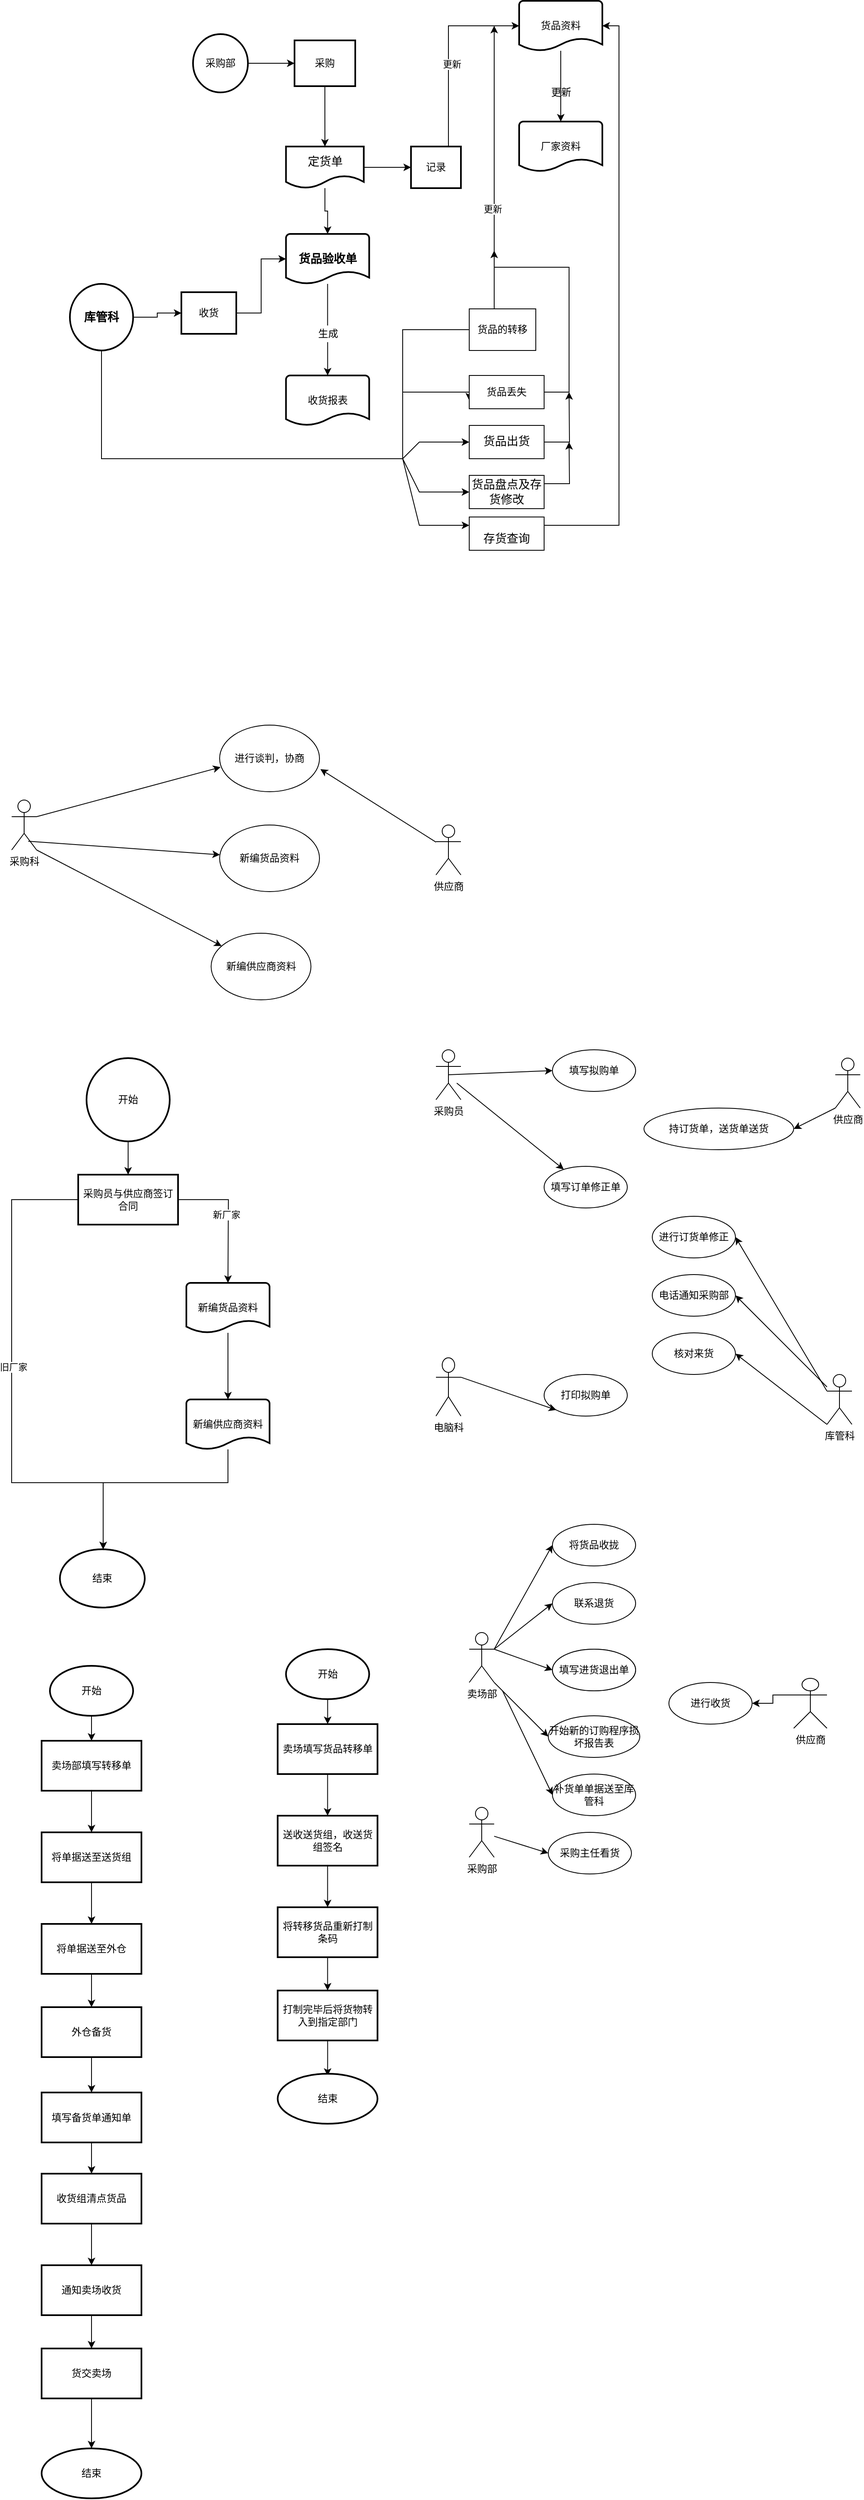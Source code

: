 <mxfile version="17.4.6" type="github">
  <diagram id="sToUNFsGSEGtENM93Ggs" name="Page-1">
    <mxGraphModel dx="1303" dy="792" grid="1" gridSize="10" guides="1" tooltips="1" connect="1" arrows="1" fold="1" page="1" pageScale="1" pageWidth="827" pageHeight="1169" math="0" shadow="0">
      <root>
        <mxCell id="0" />
        <mxCell id="1" parent="0" />
        <mxCell id="CeryBH38kut4belS2bYQ-3" value="收货报表" style="strokeWidth=2;html=1;shape=mxgraph.flowchart.document2;whiteSpace=wrap;size=0.25;" vertex="1" parent="1">
          <mxGeometry x="459.75" y="860" width="100" height="60" as="geometry" />
        </mxCell>
        <mxCell id="CeryBH38kut4belS2bYQ-5" value="厂家资料" style="strokeWidth=2;html=1;shape=mxgraph.flowchart.document2;whiteSpace=wrap;size=0.25;" vertex="1" parent="1">
          <mxGeometry x="740" y="555" width="100" height="60" as="geometry" />
        </mxCell>
        <mxCell id="CeryBH38kut4belS2bYQ-27" style="edgeStyle=orthogonalEdgeStyle;rounded=0;orthogonalLoop=1;jettySize=auto;html=1;entryX=0.5;entryY=0;entryDx=0;entryDy=0;entryPerimeter=0;" edge="1" parent="1" source="CeryBH38kut4belS2bYQ-6" target="CeryBH38kut4belS2bYQ-5">
          <mxGeometry relative="1" as="geometry" />
        </mxCell>
        <mxCell id="CeryBH38kut4belS2bYQ-6" value="&lt;font style=&quot;vertical-align: inherit&quot;&gt;&lt;font style=&quot;vertical-align: inherit&quot;&gt;货品资料&lt;/font&gt;&lt;/font&gt;" style="strokeWidth=2;html=1;shape=mxgraph.flowchart.document2;whiteSpace=wrap;size=0.25;" vertex="1" parent="1">
          <mxGeometry x="740" y="410" width="100" height="60" as="geometry" />
        </mxCell>
        <mxCell id="CeryBH38kut4belS2bYQ-24" style="edgeStyle=orthogonalEdgeStyle;rounded=0;orthogonalLoop=1;jettySize=auto;html=1;startArrow=none;" edge="1" parent="1" source="CeryBH38kut4belS2bYQ-25" target="CeryBH38kut4belS2bYQ-3">
          <mxGeometry relative="1" as="geometry">
            <Array as="points">
              <mxPoint x="510" y="830" />
              <mxPoint x="510" y="830" />
            </Array>
          </mxGeometry>
        </mxCell>
        <mxCell id="CeryBH38kut4belS2bYQ-7" value="&lt;p class=&quot;MsoNormal&quot;&gt;&lt;b&gt;&lt;span style=&quot;font-size: 10.5pt&quot;&gt;&lt;font face=&quot;宋体&quot;&gt;&lt;font style=&quot;vertical-align: inherit&quot;&gt;&lt;font style=&quot;vertical-align: inherit&quot;&gt;货品验收单&lt;/font&gt;&lt;/font&gt;&lt;/font&gt;&lt;/span&gt;&lt;/b&gt;&lt;/p&gt;" style="strokeWidth=2;html=1;shape=mxgraph.flowchart.document2;whiteSpace=wrap;size=0.25;" vertex="1" parent="1">
          <mxGeometry x="459.75" y="690" width="100" height="60" as="geometry" />
        </mxCell>
        <mxCell id="CeryBH38kut4belS2bYQ-34" value="" style="edgeStyle=orthogonalEdgeStyle;rounded=0;orthogonalLoop=1;jettySize=auto;html=1;" edge="1" parent="1" source="CeryBH38kut4belS2bYQ-9" target="CeryBH38kut4belS2bYQ-33">
          <mxGeometry relative="1" as="geometry" />
        </mxCell>
        <mxCell id="CeryBH38kut4belS2bYQ-39" style="edgeStyle=orthogonalEdgeStyle;rounded=0;orthogonalLoop=1;jettySize=auto;html=1;exitX=0.5;exitY=1;exitDx=0;exitDy=0;exitPerimeter=0;entryX=0;entryY=0.75;entryDx=0;entryDy=0;" edge="1" parent="1" source="CeryBH38kut4belS2bYQ-9" target="CeryBH38kut4belS2bYQ-36">
          <mxGeometry relative="1" as="geometry">
            <Array as="points">
              <mxPoint x="238" y="960" />
              <mxPoint x="600" y="960" />
              <mxPoint x="600" y="880" />
            </Array>
          </mxGeometry>
        </mxCell>
        <mxCell id="CeryBH38kut4belS2bYQ-9" value="&lt;span style=&quot;font-size: 14px&quot;&gt;&lt;b&gt;&lt;font style=&quot;vertical-align: inherit&quot;&gt;&lt;font style=&quot;vertical-align: inherit&quot;&gt;库管科&lt;/font&gt;&lt;/font&gt;&lt;/b&gt;&lt;/span&gt;" style="strokeWidth=2;html=1;shape=mxgraph.flowchart.start_2;whiteSpace=wrap;" vertex="1" parent="1">
          <mxGeometry x="200" y="750" width="76" height="80" as="geometry" />
        </mxCell>
        <mxCell id="CeryBH38kut4belS2bYQ-13" value="" style="edgeStyle=orthogonalEdgeStyle;rounded=0;orthogonalLoop=1;jettySize=auto;html=1;" edge="1" parent="1" source="CeryBH38kut4belS2bYQ-11" target="CeryBH38kut4belS2bYQ-12">
          <mxGeometry relative="1" as="geometry" />
        </mxCell>
        <mxCell id="CeryBH38kut4belS2bYQ-11" value="&lt;font style=&quot;vertical-align: inherit&quot;&gt;&lt;font style=&quot;vertical-align: inherit&quot;&gt;采购部&lt;/font&gt;&lt;/font&gt;" style="strokeWidth=2;html=1;shape=mxgraph.flowchart.start_2;whiteSpace=wrap;" vertex="1" parent="1">
          <mxGeometry x="348" y="450" width="66" height="70" as="geometry" />
        </mxCell>
        <mxCell id="CeryBH38kut4belS2bYQ-15" value="" style="edgeStyle=orthogonalEdgeStyle;rounded=0;orthogonalLoop=1;jettySize=auto;html=1;" edge="1" parent="1" source="CeryBH38kut4belS2bYQ-12" target="CeryBH38kut4belS2bYQ-14">
          <mxGeometry relative="1" as="geometry" />
        </mxCell>
        <mxCell id="CeryBH38kut4belS2bYQ-12" value="&lt;font style=&quot;vertical-align: inherit&quot;&gt;&lt;font style=&quot;vertical-align: inherit&quot;&gt;采购&lt;/font&gt;&lt;/font&gt;" style="whiteSpace=wrap;html=1;strokeWidth=2;" vertex="1" parent="1">
          <mxGeometry x="470" y="457.5" width="73" height="55" as="geometry" />
        </mxCell>
        <mxCell id="CeryBH38kut4belS2bYQ-18" value="" style="edgeStyle=orthogonalEdgeStyle;rounded=0;orthogonalLoop=1;jettySize=auto;html=1;" edge="1" parent="1" source="CeryBH38kut4belS2bYQ-14" target="CeryBH38kut4belS2bYQ-17">
          <mxGeometry relative="1" as="geometry" />
        </mxCell>
        <mxCell id="CeryBH38kut4belS2bYQ-21" style="edgeStyle=orthogonalEdgeStyle;rounded=0;orthogonalLoop=1;jettySize=auto;html=1;entryX=0.5;entryY=0;entryDx=0;entryDy=0;entryPerimeter=0;" edge="1" parent="1" source="CeryBH38kut4belS2bYQ-14" target="CeryBH38kut4belS2bYQ-7">
          <mxGeometry relative="1" as="geometry" />
        </mxCell>
        <mxCell id="CeryBH38kut4belS2bYQ-14" value="&lt;p class=&quot;MsoNormal&quot;&gt;&lt;span style=&quot;font-size: 10.5pt&quot;&gt;&lt;font face=&quot;宋体&quot;&gt;&lt;font style=&quot;vertical-align: inherit&quot;&gt;&lt;font style=&quot;vertical-align: inherit&quot;&gt;定货单&lt;/font&gt;&lt;/font&gt;&lt;/font&gt;&lt;/span&gt;&lt;/p&gt;" style="shape=document;whiteSpace=wrap;html=1;boundedLbl=1;strokeWidth=2;" vertex="1" parent="1">
          <mxGeometry x="459.75" y="585" width="93.5" height="50" as="geometry" />
        </mxCell>
        <mxCell id="CeryBH38kut4belS2bYQ-19" style="edgeStyle=orthogonalEdgeStyle;rounded=0;orthogonalLoop=1;jettySize=auto;html=1;exitX=0.75;exitY=0;exitDx=0;exitDy=0;entryX=0;entryY=0.5;entryDx=0;entryDy=0;entryPerimeter=0;" edge="1" parent="1" source="CeryBH38kut4belS2bYQ-17" target="CeryBH38kut4belS2bYQ-6">
          <mxGeometry relative="1" as="geometry">
            <Array as="points">
              <mxPoint x="655" y="440" />
            </Array>
          </mxGeometry>
        </mxCell>
        <mxCell id="CeryBH38kut4belS2bYQ-20" value="&lt;font style=&quot;vertical-align: inherit&quot;&gt;&lt;font style=&quot;vertical-align: inherit&quot;&gt;更新&lt;/font&gt;&lt;/font&gt;" style="edgeLabel;html=1;align=center;verticalAlign=middle;resizable=0;points=[];" vertex="1" connectable="0" parent="CeryBH38kut4belS2bYQ-19">
          <mxGeometry x="-0.141" y="-4" relative="1" as="geometry">
            <mxPoint as="offset" />
          </mxGeometry>
        </mxCell>
        <mxCell id="CeryBH38kut4belS2bYQ-17" value="&lt;font style=&quot;vertical-align: inherit&quot;&gt;&lt;font style=&quot;vertical-align: inherit&quot;&gt;记录&lt;/font&gt;&lt;/font&gt;" style="whiteSpace=wrap;html=1;strokeWidth=2;" vertex="1" parent="1">
          <mxGeometry x="610" y="585" width="60" height="50" as="geometry" />
        </mxCell>
        <mxCell id="CeryBH38kut4belS2bYQ-25" value="&lt;font style=&quot;vertical-align: inherit&quot;&gt;&lt;font style=&quot;vertical-align: inherit&quot;&gt;生成&lt;/font&gt;&lt;/font&gt;" style="text;html=1;resizable=0;autosize=1;align=center;verticalAlign=middle;points=[];fillColor=none;strokeColor=none;rounded=0;" vertex="1" parent="1">
          <mxGeometry x="489.75" y="800" width="40" height="20" as="geometry" />
        </mxCell>
        <mxCell id="CeryBH38kut4belS2bYQ-26" value="" style="edgeStyle=orthogonalEdgeStyle;rounded=0;orthogonalLoop=1;jettySize=auto;html=1;endArrow=none;" edge="1" parent="1" source="CeryBH38kut4belS2bYQ-7" target="CeryBH38kut4belS2bYQ-25">
          <mxGeometry relative="1" as="geometry">
            <mxPoint x="509.857" y="750" as="sourcePoint" />
            <mxPoint x="509.857" y="860" as="targetPoint" />
            <Array as="points" />
          </mxGeometry>
        </mxCell>
        <mxCell id="CeryBH38kut4belS2bYQ-28" value="&lt;font style=&quot;vertical-align: inherit&quot;&gt;&lt;font style=&quot;vertical-align: inherit&quot;&gt;&lt;font style=&quot;vertical-align: inherit&quot;&gt;&lt;font style=&quot;vertical-align: inherit&quot;&gt;&lt;font style=&quot;vertical-align: inherit&quot;&gt;&lt;font style=&quot;vertical-align: inherit&quot;&gt;更新&lt;/font&gt;&lt;/font&gt;&lt;/font&gt;&lt;/font&gt;&lt;/font&gt;&lt;/font&gt;" style="text;html=1;resizable=0;autosize=1;align=center;verticalAlign=middle;points=[];fillColor=none;strokeColor=none;rounded=0;" vertex="1" parent="1">
          <mxGeometry x="770" y="510" width="40" height="20" as="geometry" />
        </mxCell>
        <mxCell id="CeryBH38kut4belS2bYQ-31" style="edgeStyle=orthogonalEdgeStyle;rounded=0;orthogonalLoop=1;jettySize=auto;html=1;exitX=0.5;exitY=0;exitDx=0;exitDy=0;" edge="1" parent="1" source="CeryBH38kut4belS2bYQ-30">
          <mxGeometry relative="1" as="geometry">
            <mxPoint x="710" y="440" as="targetPoint" />
            <Array as="points">
              <mxPoint x="710" y="780" />
            </Array>
          </mxGeometry>
        </mxCell>
        <mxCell id="CeryBH38kut4belS2bYQ-32" value="&lt;font style=&quot;vertical-align: inherit&quot;&gt;&lt;font style=&quot;vertical-align: inherit&quot;&gt;更新&lt;/font&gt;&lt;/font&gt;" style="edgeLabel;html=1;align=center;verticalAlign=middle;resizable=0;points=[];" vertex="1" connectable="0" parent="CeryBH38kut4belS2bYQ-31">
          <mxGeometry x="-0.25" y="2" relative="1" as="geometry">
            <mxPoint y="1" as="offset" />
          </mxGeometry>
        </mxCell>
        <mxCell id="CeryBH38kut4belS2bYQ-35" style="edgeStyle=orthogonalEdgeStyle;rounded=0;orthogonalLoop=1;jettySize=auto;html=1;exitX=1;exitY=0.5;exitDx=0;exitDy=0;entryX=0;entryY=0.5;entryDx=0;entryDy=0;entryPerimeter=0;" edge="1" parent="1" source="CeryBH38kut4belS2bYQ-33" target="CeryBH38kut4belS2bYQ-7">
          <mxGeometry relative="1" as="geometry" />
        </mxCell>
        <mxCell id="CeryBH38kut4belS2bYQ-33" value="&lt;font style=&quot;vertical-align: inherit&quot;&gt;&lt;font style=&quot;vertical-align: inherit&quot;&gt;收货&lt;/font&gt;&lt;/font&gt;" style="whiteSpace=wrap;html=1;strokeWidth=2;" vertex="1" parent="1">
          <mxGeometry x="334" y="760" width="66" height="50" as="geometry" />
        </mxCell>
        <mxCell id="CeryBH38kut4belS2bYQ-40" style="edgeStyle=orthogonalEdgeStyle;rounded=0;orthogonalLoop=1;jettySize=auto;html=1;exitX=1;exitY=0.5;exitDx=0;exitDy=0;" edge="1" parent="1" source="CeryBH38kut4belS2bYQ-36">
          <mxGeometry relative="1" as="geometry">
            <mxPoint x="710" y="710" as="targetPoint" />
            <Array as="points">
              <mxPoint x="800" y="880" />
              <mxPoint x="800" y="730" />
              <mxPoint x="710" y="730" />
            </Array>
          </mxGeometry>
        </mxCell>
        <mxCell id="CeryBH38kut4belS2bYQ-36" value="&lt;font style=&quot;vertical-align: inherit&quot;&gt;&lt;font style=&quot;vertical-align: inherit&quot;&gt;货品丢失&lt;/font&gt;&lt;/font&gt;" style="rounded=0;whiteSpace=wrap;html=1;" vertex="1" parent="1">
          <mxGeometry x="680" y="860" width="90" height="40" as="geometry" />
        </mxCell>
        <mxCell id="CeryBH38kut4belS2bYQ-30" value="&lt;font style=&quot;vertical-align: inherit&quot;&gt;&lt;font style=&quot;vertical-align: inherit&quot;&gt;货品的转移&lt;/font&gt;&lt;/font&gt;" style="rounded=0;whiteSpace=wrap;html=1;" vertex="1" parent="1">
          <mxGeometry x="680" y="780" width="80" height="50" as="geometry" />
        </mxCell>
        <mxCell id="CeryBH38kut4belS2bYQ-37" value="" style="edgeStyle=orthogonalEdgeStyle;rounded=0;orthogonalLoop=1;jettySize=auto;html=1;exitX=0.5;exitY=1;exitDx=0;exitDy=0;exitPerimeter=0;endArrow=none;" edge="1" parent="1" source="CeryBH38kut4belS2bYQ-9" target="CeryBH38kut4belS2bYQ-30">
          <mxGeometry relative="1" as="geometry">
            <mxPoint x="730" y="800" as="targetPoint" />
            <mxPoint x="238" y="830" as="sourcePoint" />
            <Array as="points">
              <mxPoint x="238" y="960" />
              <mxPoint x="600" y="960" />
              <mxPoint x="600" y="805" />
            </Array>
          </mxGeometry>
        </mxCell>
        <mxCell id="CeryBH38kut4belS2bYQ-43" style="edgeStyle=orthogonalEdgeStyle;rounded=0;orthogonalLoop=1;jettySize=auto;html=1;exitX=1;exitY=0.5;exitDx=0;exitDy=0;" edge="1" parent="1" source="CeryBH38kut4belS2bYQ-41">
          <mxGeometry relative="1" as="geometry">
            <mxPoint x="800" y="880" as="targetPoint" />
          </mxGeometry>
        </mxCell>
        <mxCell id="CeryBH38kut4belS2bYQ-41" value="&lt;p class=&quot;MsoNormal&quot;&gt;&lt;font face=&quot;宋体&quot;&gt;&lt;span style=&quot;font-size: 14px&quot;&gt;&lt;font style=&quot;vertical-align: inherit&quot;&gt;&lt;font style=&quot;vertical-align: inherit&quot;&gt;货品出货&lt;/font&gt;&lt;/font&gt;&lt;/span&gt;&lt;/font&gt;&lt;/p&gt;" style="rounded=0;whiteSpace=wrap;html=1;" vertex="1" parent="1">
          <mxGeometry x="680" y="920" width="90" height="40" as="geometry" />
        </mxCell>
        <mxCell id="CeryBH38kut4belS2bYQ-42" value="" style="endArrow=classic;html=1;rounded=0;entryX=0;entryY=0.5;entryDx=0;entryDy=0;" edge="1" parent="1" target="CeryBH38kut4belS2bYQ-41">
          <mxGeometry width="50" height="50" relative="1" as="geometry">
            <mxPoint x="600" y="960" as="sourcePoint" />
            <mxPoint x="650" y="910" as="targetPoint" />
            <Array as="points">
              <mxPoint x="620" y="940" />
            </Array>
          </mxGeometry>
        </mxCell>
        <mxCell id="CeryBH38kut4belS2bYQ-46" style="edgeStyle=orthogonalEdgeStyle;rounded=0;orthogonalLoop=1;jettySize=auto;html=1;exitX=1;exitY=0.25;exitDx=0;exitDy=0;" edge="1" parent="1" source="CeryBH38kut4belS2bYQ-44">
          <mxGeometry relative="1" as="geometry">
            <mxPoint x="800" y="940" as="targetPoint" />
          </mxGeometry>
        </mxCell>
        <mxCell id="CeryBH38kut4belS2bYQ-44" value="&lt;p class=&quot;MsoNormal&quot;&gt;&lt;span style=&quot;font-size: 10.5pt&quot;&gt;&lt;font face=&quot;宋体&quot;&gt;&lt;font style=&quot;vertical-align: inherit&quot;&gt;&lt;font style=&quot;vertical-align: inherit&quot;&gt;货品盘点及存货修改&lt;/font&gt;&lt;/font&gt;&lt;/font&gt;&lt;/span&gt;&lt;/p&gt;" style="rounded=0;whiteSpace=wrap;html=1;" vertex="1" parent="1">
          <mxGeometry x="680" y="980" width="90" height="40" as="geometry" />
        </mxCell>
        <mxCell id="CeryBH38kut4belS2bYQ-45" value="" style="endArrow=classic;html=1;rounded=0;entryX=0;entryY=0.5;entryDx=0;entryDy=0;" edge="1" parent="1">
          <mxGeometry width="50" height="50" relative="1" as="geometry">
            <mxPoint x="600" y="960" as="sourcePoint" />
            <mxPoint x="680" y="1000" as="targetPoint" />
            <Array as="points">
              <mxPoint x="620" y="1000" />
            </Array>
          </mxGeometry>
        </mxCell>
        <mxCell id="CeryBH38kut4belS2bYQ-49" style="edgeStyle=orthogonalEdgeStyle;rounded=0;orthogonalLoop=1;jettySize=auto;html=1;exitX=1;exitY=0.25;exitDx=0;exitDy=0;entryX=1;entryY=0.5;entryDx=0;entryDy=0;entryPerimeter=0;" edge="1" parent="1" source="CeryBH38kut4belS2bYQ-47" target="CeryBH38kut4belS2bYQ-6">
          <mxGeometry relative="1" as="geometry">
            <mxPoint x="800" y="980" as="targetPoint" />
          </mxGeometry>
        </mxCell>
        <mxCell id="CeryBH38kut4belS2bYQ-47" value="&lt;p class=&quot;MsoNormal&quot; style=&quot;margin-bottom: 0.0pt&quot;&gt;&lt;span style=&quot;font-size: 10.5pt&quot;&gt;&lt;font face=&quot;宋体&quot;&gt;存货查询&lt;/font&gt;&lt;/span&gt;&lt;span style=&quot;font-size: 10.5pt&quot;&gt;&lt;/span&gt;&lt;/p&gt;" style="rounded=0;whiteSpace=wrap;html=1;" vertex="1" parent="1">
          <mxGeometry x="680" y="1030" width="90" height="40" as="geometry" />
        </mxCell>
        <mxCell id="CeryBH38kut4belS2bYQ-48" value="" style="endArrow=classic;html=1;rounded=0;entryX=0;entryY=0.5;entryDx=0;entryDy=0;" edge="1" parent="1">
          <mxGeometry width="50" height="50" relative="1" as="geometry">
            <mxPoint x="600" y="960" as="sourcePoint" />
            <mxPoint x="680" y="1040" as="targetPoint" />
            <Array as="points">
              <mxPoint x="620" y="1040" />
              <mxPoint x="650" y="1040" />
            </Array>
          </mxGeometry>
        </mxCell>
        <mxCell id="CeryBH38kut4belS2bYQ-50" value="&lt;font style=&quot;vertical-align: inherit&quot;&gt;&lt;font style=&quot;vertical-align: inherit&quot;&gt;采购科&lt;/font&gt;&lt;/font&gt;" style="shape=umlActor;verticalLabelPosition=bottom;verticalAlign=top;html=1;outlineConnect=0;" vertex="1" parent="1">
          <mxGeometry x="130" y="1370" width="30" height="60" as="geometry" />
        </mxCell>
        <mxCell id="CeryBH38kut4belS2bYQ-51" value="&lt;font style=&quot;vertical-align: inherit&quot;&gt;&lt;font style=&quot;vertical-align: inherit&quot;&gt;&lt;font style=&quot;vertical-align: inherit&quot;&gt;&lt;font style=&quot;vertical-align: inherit&quot;&gt;&lt;font style=&quot;vertical-align: inherit&quot;&gt;&lt;font style=&quot;vertical-align: inherit&quot;&gt;&lt;font style=&quot;vertical-align: inherit&quot;&gt;&lt;font style=&quot;vertical-align: inherit&quot;&gt;进行谈判，协商&lt;/font&gt;&lt;/font&gt;&lt;/font&gt;&lt;/font&gt;&lt;/font&gt;&lt;/font&gt;&lt;/font&gt;&lt;/font&gt;" style="ellipse;whiteSpace=wrap;html=1;" vertex="1" parent="1">
          <mxGeometry x="380" y="1280" width="120" height="80" as="geometry" />
        </mxCell>
        <mxCell id="CeryBH38kut4belS2bYQ-52" value="&lt;font style=&quot;vertical-align: inherit&quot;&gt;&lt;font style=&quot;vertical-align: inherit&quot;&gt;&lt;font style=&quot;vertical-align: inherit&quot;&gt;&lt;font style=&quot;vertical-align: inherit&quot;&gt;&lt;font style=&quot;vertical-align: inherit&quot;&gt;&lt;font style=&quot;vertical-align: inherit&quot;&gt;新编货品资料&lt;/font&gt;&lt;/font&gt;&lt;/font&gt;&lt;/font&gt;&lt;/font&gt;&lt;/font&gt;" style="ellipse;whiteSpace=wrap;html=1;" vertex="1" parent="1">
          <mxGeometry x="380" y="1400" width="120" height="80" as="geometry" />
        </mxCell>
        <mxCell id="CeryBH38kut4belS2bYQ-54" value="&lt;font style=&quot;vertical-align: inherit&quot;&gt;&lt;font style=&quot;vertical-align: inherit&quot;&gt;&lt;font style=&quot;vertical-align: inherit&quot;&gt;&lt;font style=&quot;vertical-align: inherit&quot;&gt;新编供应商资料&lt;/font&gt;&lt;/font&gt;&lt;/font&gt;&lt;/font&gt;" style="ellipse;whiteSpace=wrap;html=1;" vertex="1" parent="1">
          <mxGeometry x="369.75" y="1530" width="120" height="80" as="geometry" />
        </mxCell>
        <mxCell id="CeryBH38kut4belS2bYQ-55" value="" style="endArrow=classic;html=1;rounded=0;entryX=0.009;entryY=0.632;entryDx=0;entryDy=0;entryPerimeter=0;" edge="1" parent="1" target="CeryBH38kut4belS2bYQ-51">
          <mxGeometry width="50" height="50" relative="1" as="geometry">
            <mxPoint x="160" y="1390" as="sourcePoint" />
            <mxPoint x="210" y="1340" as="targetPoint" />
          </mxGeometry>
        </mxCell>
        <mxCell id="CeryBH38kut4belS2bYQ-56" value="" style="endArrow=classic;html=1;rounded=0;" edge="1" parent="1" target="CeryBH38kut4belS2bYQ-52">
          <mxGeometry width="50" height="50" relative="1" as="geometry">
            <mxPoint x="150" y="1419.44" as="sourcePoint" />
            <mxPoint x="371.08" y="1370.0" as="targetPoint" />
          </mxGeometry>
        </mxCell>
        <mxCell id="CeryBH38kut4belS2bYQ-58" value="" style="endArrow=classic;html=1;rounded=0;" edge="1" parent="1" target="CeryBH38kut4belS2bYQ-54">
          <mxGeometry width="50" height="50" relative="1" as="geometry">
            <mxPoint x="160" y="1430" as="sourcePoint" />
            <mxPoint x="365.218" y="1541.716" as="targetPoint" />
          </mxGeometry>
        </mxCell>
        <mxCell id="CeryBH38kut4belS2bYQ-59" value="&lt;font style=&quot;vertical-align: inherit&quot;&gt;&lt;font style=&quot;vertical-align: inherit&quot;&gt;供应商&lt;/font&gt;&lt;/font&gt;" style="shape=umlActor;verticalLabelPosition=bottom;verticalAlign=top;html=1;outlineConnect=0;" vertex="1" parent="1">
          <mxGeometry x="640" y="1400" width="30" height="60" as="geometry" />
        </mxCell>
        <mxCell id="CeryBH38kut4belS2bYQ-61" value="" style="endArrow=classic;html=1;rounded=0;entryX=1.009;entryY=0.661;entryDx=0;entryDy=0;entryPerimeter=0;" edge="1" parent="1" source="CeryBH38kut4belS2bYQ-59" target="CeryBH38kut4belS2bYQ-51">
          <mxGeometry width="50" height="50" relative="1" as="geometry">
            <mxPoint x="520" y="1510" as="sourcePoint" />
            <mxPoint x="570" y="1460" as="targetPoint" />
          </mxGeometry>
        </mxCell>
        <mxCell id="CeryBH38kut4belS2bYQ-64" value="" style="edgeStyle=orthogonalEdgeStyle;rounded=0;orthogonalLoop=1;jettySize=auto;html=1;" edge="1" parent="1" source="CeryBH38kut4belS2bYQ-62" target="CeryBH38kut4belS2bYQ-63">
          <mxGeometry relative="1" as="geometry" />
        </mxCell>
        <mxCell id="CeryBH38kut4belS2bYQ-62" value="开始" style="strokeWidth=2;html=1;shape=mxgraph.flowchart.start_2;whiteSpace=wrap;" vertex="1" parent="1">
          <mxGeometry x="220" y="1680" width="100" height="100" as="geometry" />
        </mxCell>
        <mxCell id="CeryBH38kut4belS2bYQ-65" style="edgeStyle=orthogonalEdgeStyle;rounded=0;orthogonalLoop=1;jettySize=auto;html=1;exitX=1;exitY=0.5;exitDx=0;exitDy=0;" edge="1" parent="1" source="CeryBH38kut4belS2bYQ-63">
          <mxGeometry relative="1" as="geometry">
            <mxPoint x="390" y="1950" as="targetPoint" />
          </mxGeometry>
        </mxCell>
        <mxCell id="CeryBH38kut4belS2bYQ-70" value="&lt;font style=&quot;vertical-align: inherit&quot;&gt;&lt;font style=&quot;vertical-align: inherit&quot;&gt;新厂家&lt;/font&gt;&lt;/font&gt;" style="edgeLabel;html=1;align=center;verticalAlign=middle;resizable=0;points=[];" vertex="1" connectable="0" parent="CeryBH38kut4belS2bYQ-65">
          <mxGeometry x="-0.023" y="-3" relative="1" as="geometry">
            <mxPoint as="offset" />
          </mxGeometry>
        </mxCell>
        <mxCell id="CeryBH38kut4belS2bYQ-72" style="edgeStyle=orthogonalEdgeStyle;rounded=0;orthogonalLoop=1;jettySize=auto;html=1;exitX=0;exitY=0.5;exitDx=0;exitDy=0;" edge="1" parent="1" source="CeryBH38kut4belS2bYQ-63">
          <mxGeometry relative="1" as="geometry">
            <mxPoint x="240" y="2270" as="targetPoint" />
            <Array as="points">
              <mxPoint x="130" y="1850" />
              <mxPoint x="130" y="2190" />
              <mxPoint x="240" y="2190" />
              <mxPoint x="240" y="2260" />
            </Array>
          </mxGeometry>
        </mxCell>
        <mxCell id="CeryBH38kut4belS2bYQ-73" value="&lt;font style=&quot;vertical-align: inherit&quot;&gt;&lt;font style=&quot;vertical-align: inherit&quot;&gt;旧厂家&lt;/font&gt;&lt;/font&gt;" style="edgeLabel;html=1;align=center;verticalAlign=middle;resizable=0;points=[];" vertex="1" connectable="0" parent="CeryBH38kut4belS2bYQ-72">
          <mxGeometry x="-0.08" y="2" relative="1" as="geometry">
            <mxPoint as="offset" />
          </mxGeometry>
        </mxCell>
        <mxCell id="CeryBH38kut4belS2bYQ-63" value="&lt;font style=&quot;vertical-align: inherit&quot;&gt;&lt;font style=&quot;vertical-align: inherit&quot;&gt;采购员与供应商签订合同&lt;/font&gt;&lt;/font&gt;" style="whiteSpace=wrap;html=1;strokeWidth=2;" vertex="1" parent="1">
          <mxGeometry x="210" y="1820" width="120" height="60" as="geometry" />
        </mxCell>
        <mxCell id="CeryBH38kut4belS2bYQ-69" value="" style="edgeStyle=orthogonalEdgeStyle;rounded=0;orthogonalLoop=1;jettySize=auto;html=1;" edge="1" parent="1" source="CeryBH38kut4belS2bYQ-67" target="CeryBH38kut4belS2bYQ-68">
          <mxGeometry relative="1" as="geometry" />
        </mxCell>
        <mxCell id="CeryBH38kut4belS2bYQ-67" value="&lt;font style=&quot;vertical-align: inherit&quot;&gt;&lt;font style=&quot;vertical-align: inherit&quot;&gt;新编货品资料&lt;/font&gt;&lt;/font&gt;" style="strokeWidth=2;html=1;shape=mxgraph.flowchart.document2;whiteSpace=wrap;size=0.25;" vertex="1" parent="1">
          <mxGeometry x="340" y="1950" width="100" height="60" as="geometry" />
        </mxCell>
        <mxCell id="CeryBH38kut4belS2bYQ-71" style="edgeStyle=orthogonalEdgeStyle;rounded=0;orthogonalLoop=1;jettySize=auto;html=1;" edge="1" parent="1" source="CeryBH38kut4belS2bYQ-68">
          <mxGeometry relative="1" as="geometry">
            <mxPoint x="240" y="2270" as="targetPoint" />
            <Array as="points">
              <mxPoint x="390" y="2190" />
              <mxPoint x="240" y="2190" />
              <mxPoint x="240" y="2260" />
            </Array>
          </mxGeometry>
        </mxCell>
        <mxCell id="CeryBH38kut4belS2bYQ-68" value="&lt;font style=&quot;vertical-align: inherit&quot;&gt;&lt;font style=&quot;vertical-align: inherit&quot;&gt;&lt;font style=&quot;vertical-align: inherit&quot;&gt;&lt;font style=&quot;vertical-align: inherit&quot;&gt;新编供应商资料&lt;/font&gt;&lt;/font&gt;&lt;/font&gt;&lt;/font&gt;" style="strokeWidth=2;html=1;shape=mxgraph.flowchart.document2;whiteSpace=wrap;size=0.25;" vertex="1" parent="1">
          <mxGeometry x="340" y="2090" width="100" height="60" as="geometry" />
        </mxCell>
        <mxCell id="CeryBH38kut4belS2bYQ-74" value="结束" style="strokeWidth=2;html=1;shape=mxgraph.flowchart.start_2;whiteSpace=wrap;" vertex="1" parent="1">
          <mxGeometry x="188" y="2270" width="102" height="70" as="geometry" />
        </mxCell>
        <mxCell id="CeryBH38kut4belS2bYQ-75" value="采购员" style="shape=umlActor;verticalLabelPosition=bottom;verticalAlign=top;html=1;outlineConnect=0;" vertex="1" parent="1">
          <mxGeometry x="640" y="1670" width="30" height="60" as="geometry" />
        </mxCell>
        <mxCell id="CeryBH38kut4belS2bYQ-76" value="&lt;font style=&quot;vertical-align: inherit&quot;&gt;&lt;font style=&quot;vertical-align: inherit&quot;&gt;&lt;font style=&quot;vertical-align: inherit&quot;&gt;&lt;font style=&quot;vertical-align: inherit&quot;&gt;电脑科&lt;/font&gt;&lt;/font&gt;&lt;/font&gt;&lt;/font&gt;" style="shape=umlActor;verticalLabelPosition=bottom;verticalAlign=top;html=1;outlineConnect=0;" vertex="1" parent="1">
          <mxGeometry x="640" y="2040" width="30" height="70" as="geometry" />
        </mxCell>
        <mxCell id="CeryBH38kut4belS2bYQ-77" value="&lt;font style=&quot;vertical-align: inherit&quot;&gt;&lt;font style=&quot;vertical-align: inherit&quot;&gt;供应商&lt;/font&gt;&lt;/font&gt;" style="shape=umlActor;verticalLabelPosition=bottom;verticalAlign=top;html=1;outlineConnect=0;" vertex="1" parent="1">
          <mxGeometry x="1120" y="1680" width="30" height="60" as="geometry" />
        </mxCell>
        <mxCell id="CeryBH38kut4belS2bYQ-78" value="&lt;font style=&quot;vertical-align: inherit&quot;&gt;&lt;font style=&quot;vertical-align: inherit&quot;&gt;库管科&lt;/font&gt;&lt;/font&gt;" style="shape=umlActor;verticalLabelPosition=bottom;verticalAlign=top;html=1;outlineConnect=0;" vertex="1" parent="1">
          <mxGeometry x="1110" y="2060" width="30" height="60" as="geometry" />
        </mxCell>
        <mxCell id="CeryBH38kut4belS2bYQ-79" value="&lt;font style=&quot;vertical-align: inherit&quot;&gt;&lt;font style=&quot;vertical-align: inherit&quot;&gt;填写拟购单&lt;/font&gt;&lt;/font&gt;" style="ellipse;whiteSpace=wrap;html=1;" vertex="1" parent="1">
          <mxGeometry x="780" y="1670" width="100" height="50" as="geometry" />
        </mxCell>
        <mxCell id="CeryBH38kut4belS2bYQ-80" value="&lt;font style=&quot;vertical-align: inherit&quot;&gt;&lt;font style=&quot;vertical-align: inherit&quot;&gt;&lt;font style=&quot;vertical-align: inherit&quot;&gt;&lt;font style=&quot;vertical-align: inherit&quot;&gt;&lt;font style=&quot;vertical-align: inherit&quot;&gt;&lt;font style=&quot;vertical-align: inherit&quot;&gt;持订货单，送货单送货&lt;/font&gt;&lt;/font&gt;&lt;/font&gt;&lt;/font&gt;&lt;/font&gt;&lt;/font&gt;" style="ellipse;whiteSpace=wrap;html=1;" vertex="1" parent="1">
          <mxGeometry x="890" y="1740" width="180" height="50" as="geometry" />
        </mxCell>
        <mxCell id="CeryBH38kut4belS2bYQ-81" value="&lt;font style=&quot;vertical-align: inherit&quot;&gt;&lt;font style=&quot;vertical-align: inherit&quot;&gt;&lt;font style=&quot;vertical-align: inherit&quot;&gt;&lt;font style=&quot;vertical-align: inherit&quot;&gt;&lt;font style=&quot;vertical-align: inherit&quot;&gt;&lt;font style=&quot;vertical-align: inherit&quot;&gt;填写订单修正单&lt;/font&gt;&lt;/font&gt;&lt;/font&gt;&lt;/font&gt;&lt;/font&gt;&lt;/font&gt;" style="ellipse;whiteSpace=wrap;html=1;" vertex="1" parent="1">
          <mxGeometry x="770" y="1810" width="100" height="50" as="geometry" />
        </mxCell>
        <mxCell id="CeryBH38kut4belS2bYQ-82" value="&lt;font style=&quot;vertical-align: inherit&quot;&gt;&lt;font style=&quot;vertical-align: inherit&quot;&gt;&lt;font style=&quot;vertical-align: inherit&quot;&gt;&lt;font style=&quot;vertical-align: inherit&quot;&gt;&lt;font style=&quot;vertical-align: inherit&quot;&gt;&lt;font style=&quot;vertical-align: inherit&quot;&gt;进行订货单修正&lt;/font&gt;&lt;/font&gt;&lt;/font&gt;&lt;/font&gt;&lt;/font&gt;&lt;/font&gt;" style="ellipse;whiteSpace=wrap;html=1;" vertex="1" parent="1">
          <mxGeometry x="900" y="1870" width="100" height="50" as="geometry" />
        </mxCell>
        <mxCell id="CeryBH38kut4belS2bYQ-83" value="&lt;font style=&quot;vertical-align: inherit&quot;&gt;&lt;font style=&quot;vertical-align: inherit&quot;&gt;电话通知采购部&lt;/font&gt;&lt;/font&gt;" style="ellipse;whiteSpace=wrap;html=1;" vertex="1" parent="1">
          <mxGeometry x="900" y="1940" width="100" height="50" as="geometry" />
        </mxCell>
        <mxCell id="CeryBH38kut4belS2bYQ-84" value="&lt;font style=&quot;vertical-align: inherit&quot;&gt;&lt;font style=&quot;vertical-align: inherit&quot;&gt;&lt;font style=&quot;vertical-align: inherit&quot;&gt;&lt;font style=&quot;vertical-align: inherit&quot;&gt;&lt;font style=&quot;vertical-align: inherit&quot;&gt;&lt;font style=&quot;vertical-align: inherit&quot;&gt;核对来货&lt;/font&gt;&lt;/font&gt;&lt;/font&gt;&lt;/font&gt;&lt;/font&gt;&lt;/font&gt;" style="ellipse;whiteSpace=wrap;html=1;" vertex="1" parent="1">
          <mxGeometry x="900" y="2010" width="100" height="50" as="geometry" />
        </mxCell>
        <mxCell id="CeryBH38kut4belS2bYQ-85" value="&lt;font style=&quot;vertical-align: inherit&quot;&gt;&lt;font style=&quot;vertical-align: inherit&quot;&gt;打印拟购单&lt;/font&gt;&lt;/font&gt;" style="ellipse;whiteSpace=wrap;html=1;" vertex="1" parent="1">
          <mxGeometry x="770" y="2060" width="100" height="50" as="geometry" />
        </mxCell>
        <mxCell id="CeryBH38kut4belS2bYQ-86" value="" style="endArrow=classic;html=1;rounded=0;exitX=0.5;exitY=0.5;exitDx=0;exitDy=0;exitPerimeter=0;entryX=0;entryY=0.5;entryDx=0;entryDy=0;" edge="1" parent="1" source="CeryBH38kut4belS2bYQ-75" target="CeryBH38kut4belS2bYQ-79">
          <mxGeometry width="50" height="50" relative="1" as="geometry">
            <mxPoint x="710" y="1730" as="sourcePoint" />
            <mxPoint x="760" y="1680" as="targetPoint" />
          </mxGeometry>
        </mxCell>
        <mxCell id="CeryBH38kut4belS2bYQ-87" value="" style="endArrow=classic;html=1;rounded=0;exitX=0.5;exitY=0.5;exitDx=0;exitDy=0;exitPerimeter=0;" edge="1" parent="1" target="CeryBH38kut4belS2bYQ-81">
          <mxGeometry width="50" height="50" relative="1" as="geometry">
            <mxPoint x="665" y="1710" as="sourcePoint" />
            <mxPoint x="790" y="1705" as="targetPoint" />
          </mxGeometry>
        </mxCell>
        <mxCell id="CeryBH38kut4belS2bYQ-88" value="" style="endArrow=classic;html=1;rounded=0;exitX=0;exitY=1;exitDx=0;exitDy=0;exitPerimeter=0;entryX=1;entryY=0.5;entryDx=0;entryDy=0;" edge="1" parent="1" source="CeryBH38kut4belS2bYQ-77" target="CeryBH38kut4belS2bYQ-80">
          <mxGeometry width="50" height="50" relative="1" as="geometry">
            <mxPoint x="985" y="1685" as="sourcePoint" />
            <mxPoint x="1110" y="1680" as="targetPoint" />
          </mxGeometry>
        </mxCell>
        <mxCell id="CeryBH38kut4belS2bYQ-89" value="" style="endArrow=classic;html=1;rounded=0;entryX=0;entryY=1;entryDx=0;entryDy=0;exitX=1;exitY=0.333;exitDx=0;exitDy=0;exitPerimeter=0;" edge="1" parent="1" source="CeryBH38kut4belS2bYQ-76" target="CeryBH38kut4belS2bYQ-85">
          <mxGeometry width="50" height="50" relative="1" as="geometry">
            <mxPoint x="680" y="2110" as="sourcePoint" />
            <mxPoint x="730" y="2060" as="targetPoint" />
          </mxGeometry>
        </mxCell>
        <mxCell id="CeryBH38kut4belS2bYQ-90" value="" style="endArrow=classic;html=1;rounded=0;entryX=1;entryY=0.5;entryDx=0;entryDy=0;exitX=0;exitY=0.333;exitDx=0;exitDy=0;exitPerimeter=0;" edge="1" parent="1" source="CeryBH38kut4belS2bYQ-78" target="CeryBH38kut4belS2bYQ-82">
          <mxGeometry width="50" height="50" relative="1" as="geometry">
            <mxPoint x="1080" y="2020" as="sourcePoint" />
            <mxPoint x="1130" y="1970" as="targetPoint" />
          </mxGeometry>
        </mxCell>
        <mxCell id="CeryBH38kut4belS2bYQ-91" value="" style="endArrow=classic;html=1;rounded=0;entryX=1;entryY=0.5;entryDx=0;entryDy=0;" edge="1" parent="1" source="CeryBH38kut4belS2bYQ-78" target="CeryBH38kut4belS2bYQ-83">
          <mxGeometry width="50" height="50" relative="1" as="geometry">
            <mxPoint x="940" y="2105" as="sourcePoint" />
            <mxPoint x="1065" y="2100" as="targetPoint" />
          </mxGeometry>
        </mxCell>
        <mxCell id="CeryBH38kut4belS2bYQ-92" value="" style="endArrow=classic;html=1;rounded=0;entryX=1;entryY=0.5;entryDx=0;entryDy=0;exitX=0;exitY=1;exitDx=0;exitDy=0;exitPerimeter=0;" edge="1" parent="1" source="CeryBH38kut4belS2bYQ-78" target="CeryBH38kut4belS2bYQ-84">
          <mxGeometry width="50" height="50" relative="1" as="geometry">
            <mxPoint x="1120" y="2085" as="sourcePoint" />
            <mxPoint x="1010" y="1975" as="targetPoint" />
          </mxGeometry>
        </mxCell>
        <mxCell id="CeryBH38kut4belS2bYQ-95" value="" style="edgeStyle=orthogonalEdgeStyle;rounded=0;orthogonalLoop=1;jettySize=auto;html=1;" edge="1" parent="1" source="CeryBH38kut4belS2bYQ-93" target="CeryBH38kut4belS2bYQ-94">
          <mxGeometry relative="1" as="geometry" />
        </mxCell>
        <mxCell id="CeryBH38kut4belS2bYQ-93" value="&lt;font style=&quot;vertical-align: inherit&quot;&gt;&lt;font style=&quot;vertical-align: inherit&quot;&gt;&lt;font style=&quot;vertical-align: inherit&quot;&gt;&lt;font style=&quot;vertical-align: inherit&quot;&gt;开始&lt;/font&gt;&lt;/font&gt;&lt;/font&gt;&lt;/font&gt;" style="strokeWidth=2;html=1;shape=mxgraph.flowchart.start_1;whiteSpace=wrap;" vertex="1" parent="1">
          <mxGeometry x="176" y="2410" width="100" height="60" as="geometry" />
        </mxCell>
        <mxCell id="CeryBH38kut4belS2bYQ-97" value="" style="edgeStyle=orthogonalEdgeStyle;rounded=0;orthogonalLoop=1;jettySize=auto;html=1;" edge="1" parent="1" source="CeryBH38kut4belS2bYQ-94" target="CeryBH38kut4belS2bYQ-96">
          <mxGeometry relative="1" as="geometry" />
        </mxCell>
        <mxCell id="CeryBH38kut4belS2bYQ-94" value="&lt;font style=&quot;vertical-align: inherit&quot;&gt;&lt;font style=&quot;vertical-align: inherit&quot;&gt;卖场部填写转移单&lt;/font&gt;&lt;/font&gt;" style="whiteSpace=wrap;html=1;strokeWidth=2;" vertex="1" parent="1">
          <mxGeometry x="166" y="2500" width="120" height="60" as="geometry" />
        </mxCell>
        <mxCell id="CeryBH38kut4belS2bYQ-99" value="" style="edgeStyle=orthogonalEdgeStyle;rounded=0;orthogonalLoop=1;jettySize=auto;html=1;" edge="1" parent="1" source="CeryBH38kut4belS2bYQ-96" target="CeryBH38kut4belS2bYQ-98">
          <mxGeometry relative="1" as="geometry" />
        </mxCell>
        <mxCell id="CeryBH38kut4belS2bYQ-96" value="&lt;font style=&quot;vertical-align: inherit&quot;&gt;&lt;font style=&quot;vertical-align: inherit&quot;&gt;将单据送至送货组&lt;/font&gt;&lt;/font&gt;" style="whiteSpace=wrap;html=1;strokeWidth=2;" vertex="1" parent="1">
          <mxGeometry x="166" y="2610" width="120" height="60" as="geometry" />
        </mxCell>
        <mxCell id="CeryBH38kut4belS2bYQ-101" value="" style="edgeStyle=orthogonalEdgeStyle;rounded=0;orthogonalLoop=1;jettySize=auto;html=1;" edge="1" parent="1" source="CeryBH38kut4belS2bYQ-98" target="CeryBH38kut4belS2bYQ-100">
          <mxGeometry relative="1" as="geometry" />
        </mxCell>
        <mxCell id="CeryBH38kut4belS2bYQ-98" value="&lt;font style=&quot;vertical-align: inherit&quot;&gt;&lt;font style=&quot;vertical-align: inherit&quot;&gt;&lt;font style=&quot;vertical-align: inherit&quot;&gt;&lt;font style=&quot;vertical-align: inherit&quot;&gt;将单据送至外仓&lt;/font&gt;&lt;/font&gt;&lt;/font&gt;&lt;/font&gt;" style="whiteSpace=wrap;html=1;strokeWidth=2;" vertex="1" parent="1">
          <mxGeometry x="166" y="2720" width="120" height="60" as="geometry" />
        </mxCell>
        <mxCell id="CeryBH38kut4belS2bYQ-103" value="" style="edgeStyle=orthogonalEdgeStyle;rounded=0;orthogonalLoop=1;jettySize=auto;html=1;" edge="1" parent="1" source="CeryBH38kut4belS2bYQ-100" target="CeryBH38kut4belS2bYQ-102">
          <mxGeometry relative="1" as="geometry" />
        </mxCell>
        <mxCell id="CeryBH38kut4belS2bYQ-100" value="&lt;font style=&quot;vertical-align: inherit&quot;&gt;&lt;font style=&quot;vertical-align: inherit&quot;&gt;外仓备货&lt;/font&gt;&lt;/font&gt;" style="whiteSpace=wrap;html=1;strokeWidth=2;" vertex="1" parent="1">
          <mxGeometry x="166" y="2820" width="120" height="60" as="geometry" />
        </mxCell>
        <mxCell id="CeryBH38kut4belS2bYQ-105" value="" style="edgeStyle=orthogonalEdgeStyle;rounded=0;orthogonalLoop=1;jettySize=auto;html=1;" edge="1" parent="1" source="CeryBH38kut4belS2bYQ-102" target="CeryBH38kut4belS2bYQ-104">
          <mxGeometry relative="1" as="geometry" />
        </mxCell>
        <mxCell id="CeryBH38kut4belS2bYQ-102" value="&lt;font style=&quot;vertical-align: inherit&quot;&gt;&lt;font style=&quot;vertical-align: inherit&quot;&gt;&lt;font style=&quot;vertical-align: inherit&quot;&gt;&lt;font style=&quot;vertical-align: inherit&quot;&gt;填写备货单通知单&lt;/font&gt;&lt;/font&gt;&lt;/font&gt;&lt;/font&gt;" style="whiteSpace=wrap;html=1;strokeWidth=2;" vertex="1" parent="1">
          <mxGeometry x="166" y="2922.5" width="120" height="60" as="geometry" />
        </mxCell>
        <mxCell id="CeryBH38kut4belS2bYQ-107" value="" style="edgeStyle=orthogonalEdgeStyle;rounded=0;orthogonalLoop=1;jettySize=auto;html=1;" edge="1" parent="1" source="CeryBH38kut4belS2bYQ-104" target="CeryBH38kut4belS2bYQ-106">
          <mxGeometry relative="1" as="geometry" />
        </mxCell>
        <mxCell id="CeryBH38kut4belS2bYQ-104" value="&lt;font style=&quot;vertical-align: inherit&quot;&gt;&lt;font style=&quot;vertical-align: inherit&quot;&gt;&lt;font style=&quot;vertical-align: inherit&quot;&gt;&lt;font style=&quot;vertical-align: inherit&quot;&gt;&lt;font style=&quot;vertical-align: inherit&quot;&gt;&lt;font style=&quot;vertical-align: inherit&quot;&gt;收货组清点货品&lt;/font&gt;&lt;/font&gt;&lt;/font&gt;&lt;/font&gt;&lt;/font&gt;&lt;/font&gt;" style="whiteSpace=wrap;html=1;strokeWidth=2;" vertex="1" parent="1">
          <mxGeometry x="166" y="3020" width="120" height="60" as="geometry" />
        </mxCell>
        <mxCell id="CeryBH38kut4belS2bYQ-109" value="" style="edgeStyle=orthogonalEdgeStyle;rounded=0;orthogonalLoop=1;jettySize=auto;html=1;" edge="1" parent="1" source="CeryBH38kut4belS2bYQ-106" target="CeryBH38kut4belS2bYQ-108">
          <mxGeometry relative="1" as="geometry" />
        </mxCell>
        <mxCell id="CeryBH38kut4belS2bYQ-106" value="&lt;font style=&quot;vertical-align: inherit&quot;&gt;&lt;font style=&quot;vertical-align: inherit&quot;&gt;&lt;font style=&quot;vertical-align: inherit&quot;&gt;&lt;font style=&quot;vertical-align: inherit&quot;&gt;&lt;font style=&quot;vertical-align: inherit&quot;&gt;&lt;font style=&quot;vertical-align: inherit&quot;&gt;&lt;font style=&quot;vertical-align: inherit&quot;&gt;&lt;font style=&quot;vertical-align: inherit&quot;&gt;通知卖场收货&lt;/font&gt;&lt;/font&gt;&lt;/font&gt;&lt;/font&gt;&lt;/font&gt;&lt;/font&gt;&lt;/font&gt;&lt;/font&gt;" style="whiteSpace=wrap;html=1;strokeWidth=2;" vertex="1" parent="1">
          <mxGeometry x="166" y="3130" width="120" height="60" as="geometry" />
        </mxCell>
        <mxCell id="CeryBH38kut4belS2bYQ-111" value="" style="edgeStyle=orthogonalEdgeStyle;rounded=0;orthogonalLoop=1;jettySize=auto;html=1;" edge="1" parent="1" source="CeryBH38kut4belS2bYQ-108" target="CeryBH38kut4belS2bYQ-110">
          <mxGeometry relative="1" as="geometry" />
        </mxCell>
        <mxCell id="CeryBH38kut4belS2bYQ-108" value="&lt;font style=&quot;vertical-align: inherit&quot;&gt;&lt;font style=&quot;vertical-align: inherit&quot;&gt;&lt;font style=&quot;vertical-align: inherit&quot;&gt;&lt;font style=&quot;vertical-align: inherit&quot;&gt;&lt;font style=&quot;vertical-align: inherit&quot;&gt;&lt;font style=&quot;vertical-align: inherit&quot;&gt;&lt;font style=&quot;vertical-align: inherit&quot;&gt;&lt;font style=&quot;vertical-align: inherit&quot;&gt;&lt;font style=&quot;vertical-align: inherit&quot;&gt;&lt;font style=&quot;vertical-align: inherit&quot;&gt;货交卖场&lt;/font&gt;&lt;/font&gt;&lt;/font&gt;&lt;/font&gt;&lt;/font&gt;&lt;/font&gt;&lt;/font&gt;&lt;/font&gt;&lt;/font&gt;&lt;/font&gt;" style="whiteSpace=wrap;html=1;strokeWidth=2;" vertex="1" parent="1">
          <mxGeometry x="166" y="3230" width="120" height="60" as="geometry" />
        </mxCell>
        <mxCell id="CeryBH38kut4belS2bYQ-110" value="&lt;font style=&quot;vertical-align: inherit&quot;&gt;&lt;font style=&quot;vertical-align: inherit&quot;&gt;结束&lt;/font&gt;&lt;/font&gt;" style="ellipse;whiteSpace=wrap;html=1;strokeWidth=2;" vertex="1" parent="1">
          <mxGeometry x="166" y="3350" width="120" height="60" as="geometry" />
        </mxCell>
        <mxCell id="CeryBH38kut4belS2bYQ-113" value="" style="edgeStyle=orthogonalEdgeStyle;rounded=0;orthogonalLoop=1;jettySize=auto;html=1;" edge="1" parent="1" source="CeryBH38kut4belS2bYQ-114" target="CeryBH38kut4belS2bYQ-116">
          <mxGeometry relative="1" as="geometry" />
        </mxCell>
        <mxCell id="CeryBH38kut4belS2bYQ-114" value="&lt;font style=&quot;vertical-align: inherit&quot;&gt;&lt;font style=&quot;vertical-align: inherit&quot;&gt;&lt;font style=&quot;vertical-align: inherit&quot;&gt;&lt;font style=&quot;vertical-align: inherit&quot;&gt;开始&lt;/font&gt;&lt;/font&gt;&lt;/font&gt;&lt;/font&gt;" style="strokeWidth=2;html=1;shape=mxgraph.flowchart.start_1;whiteSpace=wrap;" vertex="1" parent="1">
          <mxGeometry x="459.75" y="2390" width="100" height="60" as="geometry" />
        </mxCell>
        <mxCell id="CeryBH38kut4belS2bYQ-115" value="" style="edgeStyle=orthogonalEdgeStyle;rounded=0;orthogonalLoop=1;jettySize=auto;html=1;" edge="1" parent="1" source="CeryBH38kut4belS2bYQ-116" target="CeryBH38kut4belS2bYQ-118">
          <mxGeometry relative="1" as="geometry" />
        </mxCell>
        <mxCell id="CeryBH38kut4belS2bYQ-116" value="&lt;font style=&quot;vertical-align: inherit&quot;&gt;&lt;font style=&quot;vertical-align: inherit&quot;&gt;&lt;font style=&quot;vertical-align: inherit&quot;&gt;&lt;font style=&quot;vertical-align: inherit&quot;&gt;卖场填写货品转移单&lt;/font&gt;&lt;/font&gt;&lt;/font&gt;&lt;/font&gt;" style="whiteSpace=wrap;html=1;strokeWidth=2;" vertex="1" parent="1">
          <mxGeometry x="449.75" y="2480" width="120" height="60" as="geometry" />
        </mxCell>
        <mxCell id="CeryBH38kut4belS2bYQ-117" value="" style="edgeStyle=orthogonalEdgeStyle;rounded=0;orthogonalLoop=1;jettySize=auto;html=1;" edge="1" parent="1" source="CeryBH38kut4belS2bYQ-118" target="CeryBH38kut4belS2bYQ-120">
          <mxGeometry relative="1" as="geometry" />
        </mxCell>
        <mxCell id="CeryBH38kut4belS2bYQ-118" value="&lt;font style=&quot;vertical-align: inherit&quot;&gt;&lt;font style=&quot;vertical-align: inherit&quot;&gt;&lt;font style=&quot;vertical-align: inherit&quot;&gt;&lt;font style=&quot;vertical-align: inherit&quot;&gt;送收送货组，收送货组签名&lt;/font&gt;&lt;/font&gt;&lt;/font&gt;&lt;/font&gt;" style="whiteSpace=wrap;html=1;strokeWidth=2;" vertex="1" parent="1">
          <mxGeometry x="449.75" y="2590" width="120" height="60" as="geometry" />
        </mxCell>
        <mxCell id="CeryBH38kut4belS2bYQ-119" value="" style="edgeStyle=orthogonalEdgeStyle;rounded=0;orthogonalLoop=1;jettySize=auto;html=1;" edge="1" parent="1" source="CeryBH38kut4belS2bYQ-120" target="CeryBH38kut4belS2bYQ-122">
          <mxGeometry relative="1" as="geometry" />
        </mxCell>
        <mxCell id="CeryBH38kut4belS2bYQ-120" value="&lt;font style=&quot;vertical-align: inherit&quot;&gt;&lt;font style=&quot;vertical-align: inherit&quot;&gt;&lt;font style=&quot;vertical-align: inherit&quot;&gt;&lt;font style=&quot;vertical-align: inherit&quot;&gt;&lt;font style=&quot;vertical-align: inherit&quot;&gt;&lt;font style=&quot;vertical-align: inherit&quot;&gt;将转移货品重新打制条码&lt;/font&gt;&lt;/font&gt;&lt;/font&gt;&lt;/font&gt;&lt;/font&gt;&lt;/font&gt;" style="whiteSpace=wrap;html=1;strokeWidth=2;" vertex="1" parent="1">
          <mxGeometry x="449.75" y="2700" width="120" height="60" as="geometry" />
        </mxCell>
        <mxCell id="CeryBH38kut4belS2bYQ-121" value="" style="edgeStyle=orthogonalEdgeStyle;rounded=0;orthogonalLoop=1;jettySize=auto;html=1;" edge="1" parent="1" source="CeryBH38kut4belS2bYQ-122">
          <mxGeometry relative="1" as="geometry">
            <mxPoint x="509.75" y="2902.5" as="targetPoint" />
          </mxGeometry>
        </mxCell>
        <mxCell id="CeryBH38kut4belS2bYQ-122" value="&lt;font style=&quot;vertical-align: inherit&quot;&gt;&lt;font style=&quot;vertical-align: inherit&quot;&gt;&lt;font style=&quot;vertical-align: inherit&quot;&gt;&lt;font style=&quot;vertical-align: inherit&quot;&gt;打制完毕后将货物转入到指定部门&lt;/font&gt;&lt;/font&gt;&lt;/font&gt;&lt;/font&gt;" style="whiteSpace=wrap;html=1;strokeWidth=2;" vertex="1" parent="1">
          <mxGeometry x="449.75" y="2800" width="120" height="60" as="geometry" />
        </mxCell>
        <mxCell id="CeryBH38kut4belS2bYQ-131" value="&lt;font style=&quot;vertical-align: inherit&quot;&gt;&lt;font style=&quot;vertical-align: inherit&quot;&gt;结束&lt;/font&gt;&lt;/font&gt;" style="ellipse;whiteSpace=wrap;html=1;strokeWidth=2;" vertex="1" parent="1">
          <mxGeometry x="449.75" y="2900" width="120" height="60" as="geometry" />
        </mxCell>
        <mxCell id="CeryBH38kut4belS2bYQ-133" value="&lt;font style=&quot;vertical-align: inherit&quot;&gt;&lt;font style=&quot;vertical-align: inherit&quot;&gt;卖场部&lt;/font&gt;&lt;/font&gt;" style="shape=umlActor;verticalLabelPosition=bottom;verticalAlign=top;html=1;outlineConnect=0;" vertex="1" parent="1">
          <mxGeometry x="680" y="2370" width="30" height="60" as="geometry" />
        </mxCell>
        <mxCell id="CeryBH38kut4belS2bYQ-134" value="采购部" style="shape=umlActor;verticalLabelPosition=bottom;verticalAlign=top;html=1;outlineConnect=0;" vertex="1" parent="1">
          <mxGeometry x="680" y="2580" width="30" height="60" as="geometry" />
        </mxCell>
        <mxCell id="CeryBH38kut4belS2bYQ-135" value="&lt;font style=&quot;vertical-align: inherit&quot;&gt;&lt;font style=&quot;vertical-align: inherit&quot;&gt;&lt;font style=&quot;vertical-align: inherit&quot;&gt;&lt;font style=&quot;vertical-align: inherit&quot;&gt;&lt;font style=&quot;vertical-align: inherit&quot;&gt;&lt;font style=&quot;vertical-align: inherit&quot;&gt;将货品收拢&lt;/font&gt;&lt;/font&gt;&lt;/font&gt;&lt;/font&gt;&lt;/font&gt;&lt;/font&gt;" style="ellipse;whiteSpace=wrap;html=1;" vertex="1" parent="1">
          <mxGeometry x="780" y="2240" width="100" height="50" as="geometry" />
        </mxCell>
        <mxCell id="CeryBH38kut4belS2bYQ-136" value="&lt;font style=&quot;vertical-align: inherit&quot;&gt;&lt;font style=&quot;vertical-align: inherit&quot;&gt;&lt;font style=&quot;vertical-align: inherit&quot;&gt;&lt;font style=&quot;vertical-align: inherit&quot;&gt;&lt;font style=&quot;vertical-align: inherit&quot;&gt;&lt;font style=&quot;vertical-align: inherit&quot;&gt;联系退货&lt;/font&gt;&lt;/font&gt;&lt;/font&gt;&lt;/font&gt;&lt;/font&gt;&lt;/font&gt;" style="ellipse;whiteSpace=wrap;html=1;" vertex="1" parent="1">
          <mxGeometry x="780" y="2310" width="100" height="50" as="geometry" />
        </mxCell>
        <mxCell id="CeryBH38kut4belS2bYQ-137" value="&lt;font style=&quot;vertical-align: inherit&quot;&gt;&lt;font style=&quot;vertical-align: inherit&quot;&gt;&lt;font style=&quot;vertical-align: inherit&quot;&gt;&lt;font style=&quot;vertical-align: inherit&quot;&gt;填写补货单&lt;/font&gt;&lt;/font&gt;&lt;/font&gt;&lt;/font&gt;" style="ellipse;whiteSpace=wrap;html=1;" vertex="1" parent="1">
          <mxGeometry x="780" y="2390" width="100" height="50" as="geometry" />
        </mxCell>
        <mxCell id="CeryBH38kut4belS2bYQ-138" value="&lt;font style=&quot;vertical-align: inherit&quot;&gt;&lt;font style=&quot;vertical-align: inherit&quot;&gt;&lt;font style=&quot;vertical-align: inherit&quot;&gt;&lt;font style=&quot;vertical-align: inherit&quot;&gt;&lt;font style=&quot;vertical-align: inherit&quot;&gt;&lt;font style=&quot;vertical-align: inherit&quot;&gt;开始新的订购程序损坏报告表&lt;/font&gt;&lt;/font&gt;&lt;/font&gt;&lt;/font&gt;&lt;/font&gt;&lt;/font&gt;" style="ellipse;whiteSpace=wrap;html=1;" vertex="1" parent="1">
          <mxGeometry x="775" y="2470" width="110" height="50" as="geometry" />
        </mxCell>
        <mxCell id="CeryBH38kut4belS2bYQ-139" value="" style="endArrow=classic;html=1;rounded=0;entryX=0;entryY=0.5;entryDx=0;entryDy=0;exitX=1;exitY=0.333;exitDx=0;exitDy=0;exitPerimeter=0;" edge="1" parent="1" source="CeryBH38kut4belS2bYQ-133" target="CeryBH38kut4belS2bYQ-135">
          <mxGeometry width="50" height="50" relative="1" as="geometry">
            <mxPoint x="680" y="2073.333" as="sourcePoint" />
            <mxPoint x="794.645" y="2112.678" as="targetPoint" />
          </mxGeometry>
        </mxCell>
        <mxCell id="CeryBH38kut4belS2bYQ-143" value="&lt;font style=&quot;vertical-align: inherit&quot;&gt;&lt;font style=&quot;vertical-align: inherit&quot;&gt;&lt;font style=&quot;vertical-align: inherit&quot;&gt;&lt;font style=&quot;vertical-align: inherit&quot;&gt;&lt;font style=&quot;vertical-align: inherit&quot;&gt;&lt;font style=&quot;vertical-align: inherit&quot;&gt;填写进货退出单&lt;/font&gt;&lt;/font&gt;&lt;/font&gt;&lt;/font&gt;&lt;/font&gt;&lt;/font&gt;" style="ellipse;whiteSpace=wrap;html=1;" vertex="1" parent="1">
          <mxGeometry x="780" y="2390" width="100" height="50" as="geometry" />
        </mxCell>
        <mxCell id="CeryBH38kut4belS2bYQ-144" value="&lt;font style=&quot;vertical-align: inherit&quot;&gt;&lt;font style=&quot;vertical-align: inherit&quot;&gt;&lt;font style=&quot;vertical-align: inherit&quot;&gt;&lt;font style=&quot;vertical-align: inherit&quot;&gt;&lt;font style=&quot;vertical-align: inherit&quot;&gt;&lt;font style=&quot;vertical-align: inherit&quot;&gt;进行收货&lt;/font&gt;&lt;/font&gt;&lt;/font&gt;&lt;/font&gt;&lt;/font&gt;&lt;/font&gt;" style="ellipse;whiteSpace=wrap;html=1;" vertex="1" parent="1">
          <mxGeometry x="920" y="2430" width="100" height="50" as="geometry" />
        </mxCell>
        <mxCell id="CeryBH38kut4belS2bYQ-145" value="&lt;font style=&quot;vertical-align: inherit&quot;&gt;&lt;font style=&quot;vertical-align: inherit&quot;&gt;&lt;font style=&quot;vertical-align: inherit&quot;&gt;&lt;font style=&quot;vertical-align: inherit&quot;&gt;&lt;font style=&quot;vertical-align: inherit&quot;&gt;&lt;font style=&quot;vertical-align: inherit&quot;&gt;补货单单据送至库管科&lt;/font&gt;&lt;/font&gt;&lt;/font&gt;&lt;/font&gt;&lt;/font&gt;&lt;/font&gt;" style="ellipse;whiteSpace=wrap;html=1;" vertex="1" parent="1">
          <mxGeometry x="780" y="2540" width="100" height="50" as="geometry" />
        </mxCell>
        <mxCell id="CeryBH38kut4belS2bYQ-146" value="&lt;font style=&quot;vertical-align: inherit&quot;&gt;&lt;font style=&quot;vertical-align: inherit&quot;&gt;&lt;font style=&quot;vertical-align: inherit&quot;&gt;&lt;font style=&quot;vertical-align: inherit&quot;&gt;&lt;font style=&quot;vertical-align: inherit&quot;&gt;&lt;font style=&quot;vertical-align: inherit&quot;&gt;采购主任看货&lt;/font&gt;&lt;/font&gt;&lt;/font&gt;&lt;/font&gt;&lt;/font&gt;&lt;/font&gt;" style="ellipse;whiteSpace=wrap;html=1;" vertex="1" parent="1">
          <mxGeometry x="775" y="2610" width="100" height="50" as="geometry" />
        </mxCell>
        <mxCell id="CeryBH38kut4belS2bYQ-150" style="edgeStyle=orthogonalEdgeStyle;rounded=0;orthogonalLoop=1;jettySize=auto;html=1;exitX=0;exitY=0.333;exitDx=0;exitDy=0;exitPerimeter=0;entryX=1;entryY=0.5;entryDx=0;entryDy=0;" edge="1" parent="1" source="CeryBH38kut4belS2bYQ-147" target="CeryBH38kut4belS2bYQ-144">
          <mxGeometry relative="1" as="geometry" />
        </mxCell>
        <mxCell id="CeryBH38kut4belS2bYQ-147" value="供应商" style="shape=umlActor;verticalLabelPosition=bottom;verticalAlign=top;html=1;outlineConnect=0;" vertex="1" parent="1">
          <mxGeometry x="1070" y="2425" width="40" height="60" as="geometry" />
        </mxCell>
        <mxCell id="CeryBH38kut4belS2bYQ-151" value="" style="endArrow=classic;html=1;rounded=0;entryX=0;entryY=0.5;entryDx=0;entryDy=0;" edge="1" parent="1" target="CeryBH38kut4belS2bYQ-136">
          <mxGeometry width="50" height="50" relative="1" as="geometry">
            <mxPoint x="710" y="2390" as="sourcePoint" />
            <mxPoint x="790" y="2275" as="targetPoint" />
          </mxGeometry>
        </mxCell>
        <mxCell id="CeryBH38kut4belS2bYQ-152" value="" style="endArrow=classic;html=1;rounded=0;entryX=0;entryY=0.5;entryDx=0;entryDy=0;" edge="1" parent="1" target="CeryBH38kut4belS2bYQ-143">
          <mxGeometry width="50" height="50" relative="1" as="geometry">
            <mxPoint x="710" y="2390" as="sourcePoint" />
            <mxPoint x="800" y="2285" as="targetPoint" />
          </mxGeometry>
        </mxCell>
        <mxCell id="CeryBH38kut4belS2bYQ-153" value="" style="endArrow=classic;html=1;rounded=0;entryX=0;entryY=0.5;entryDx=0;entryDy=0;exitX=1;exitY=1;exitDx=0;exitDy=0;exitPerimeter=0;" edge="1" parent="1" source="CeryBH38kut4belS2bYQ-133" target="CeryBH38kut4belS2bYQ-138">
          <mxGeometry width="50" height="50" relative="1" as="geometry">
            <mxPoint x="740" y="2420" as="sourcePoint" />
            <mxPoint x="810" y="2295" as="targetPoint" />
          </mxGeometry>
        </mxCell>
        <mxCell id="CeryBH38kut4belS2bYQ-154" value="" style="endArrow=classic;html=1;rounded=0;entryX=0;entryY=0.5;entryDx=0;entryDy=0;exitX=1;exitY=1;exitDx=0;exitDy=0;exitPerimeter=0;" edge="1" parent="1" target="CeryBH38kut4belS2bYQ-145">
          <mxGeometry width="50" height="50" relative="1" as="geometry">
            <mxPoint x="720" y="2440" as="sourcePoint" />
            <mxPoint x="785" y="2505" as="targetPoint" />
          </mxGeometry>
        </mxCell>
        <mxCell id="CeryBH38kut4belS2bYQ-155" value="" style="endArrow=classic;html=1;rounded=0;entryX=0;entryY=0.5;entryDx=0;entryDy=0;" edge="1" parent="1" source="CeryBH38kut4belS2bYQ-134" target="CeryBH38kut4belS2bYQ-146">
          <mxGeometry width="50" height="50" relative="1" as="geometry">
            <mxPoint x="730" y="2450" as="sourcePoint" />
            <mxPoint x="795" y="2515" as="targetPoint" />
          </mxGeometry>
        </mxCell>
      </root>
    </mxGraphModel>
  </diagram>
</mxfile>
